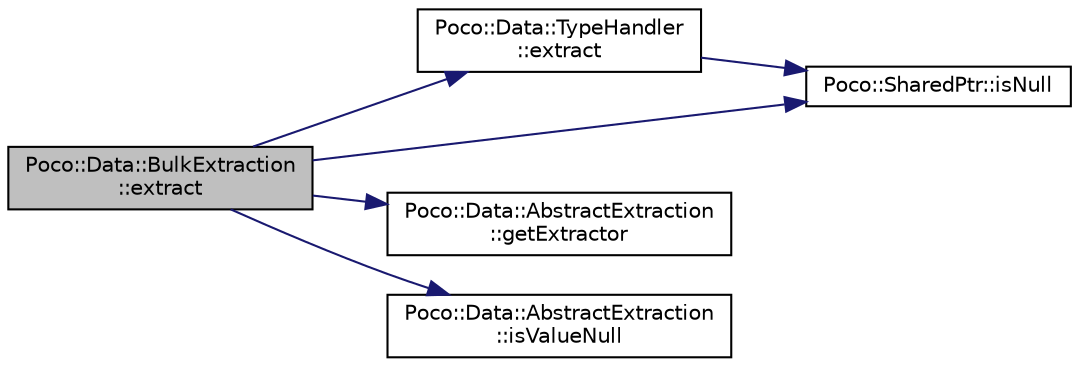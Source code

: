 digraph "Poco::Data::BulkExtraction::extract"
{
 // LATEX_PDF_SIZE
  edge [fontname="Helvetica",fontsize="10",labelfontname="Helvetica",labelfontsize="10"];
  node [fontname="Helvetica",fontsize="10",shape=record];
  rankdir="LR";
  Node1 [label="Poco::Data::BulkExtraction\l::extract",height=0.2,width=0.4,color="black", fillcolor="grey75", style="filled", fontcolor="black",tooltip="Returns the upper limit on number of rows that the extraction will handle."];
  Node1 -> Node2 [color="midnightblue",fontsize="10",style="solid"];
  Node2 [label="Poco::Data::TypeHandler\l::extract",height=0.2,width=0.4,color="black", fillcolor="white", style="filled",URL="$classPoco_1_1Data_1_1TypeHandler.html#ad177791e2939d369db0e48426879070b",tooltip=" "];
  Node2 -> Node3 [color="midnightblue",fontsize="10",style="solid"];
  Node3 [label="Poco::SharedPtr::isNull",height=0.2,width=0.4,color="black", fillcolor="white", style="filled",URL="$classPoco_1_1SharedPtr.html#af04598ca0ecf598802c144836cfd3b5a",tooltip=" "];
  Node1 -> Node4 [color="midnightblue",fontsize="10",style="solid"];
  Node4 [label="Poco::Data::AbstractExtraction\l::getExtractor",height=0.2,width=0.4,color="black", fillcolor="white", style="filled",URL="$classPoco_1_1Data_1_1AbstractExtraction.html#a2fc343eefa1107f53f3fe39c169a5f5b",tooltip="Sets the class used for extracting the data. Does not take ownership of the pointer."];
  Node1 -> Node3 [color="midnightblue",fontsize="10",style="solid"];
  Node1 -> Node5 [color="midnightblue",fontsize="10",style="solid"];
  Node5 [label="Poco::Data::AbstractExtraction\l::isValueNull",height=0.2,width=0.4,color="black", fillcolor="white", style="filled",URL="$classPoco_1_1Data_1_1AbstractExtraction.html#a5cd07663b8327ee7a42fade052c78016",tooltip="Returns the force empty string flag."];
}
